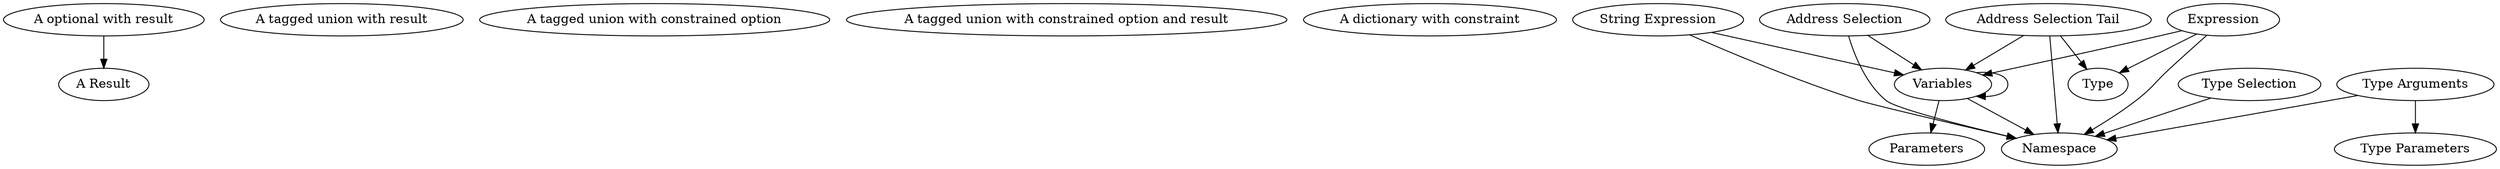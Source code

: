 digraph G {
    "A Result"
    "A tagged union with result"
    "A tagged union with constrained option"
    "A tagged union with constrained option and result"
    "A dictionary with constraint"
    "A optional with result"
    "A optional with result" -> "A Result"
    "Address Selection Tail"
    "Address Selection Tail" -> "Type"
    "Address Selection Tail" -> "Variables"
    "Address Selection Tail" -> "Namespace"
    "Address Selection"
    "Address Selection" -> "Variables"
    "Address Selection" -> "Namespace"
    "Expression"
    "Expression" -> "Type"
    "Expression" -> "Namespace"
    "Expression" -> "Variables"
    "String Expression"
    "String Expression" -> "Namespace"
    "String Expression" -> "Variables"
    "Type Arguments"
    "Type Arguments" -> "Type Parameters"
    "Type Arguments" -> "Namespace"
    "Type Selection"
    "Type Selection" -> "Namespace"
    "Variables"
    "Variables" -> "Namespace"
    "Variables" -> "Parameters"
    "Variables" -> "Variables"
}